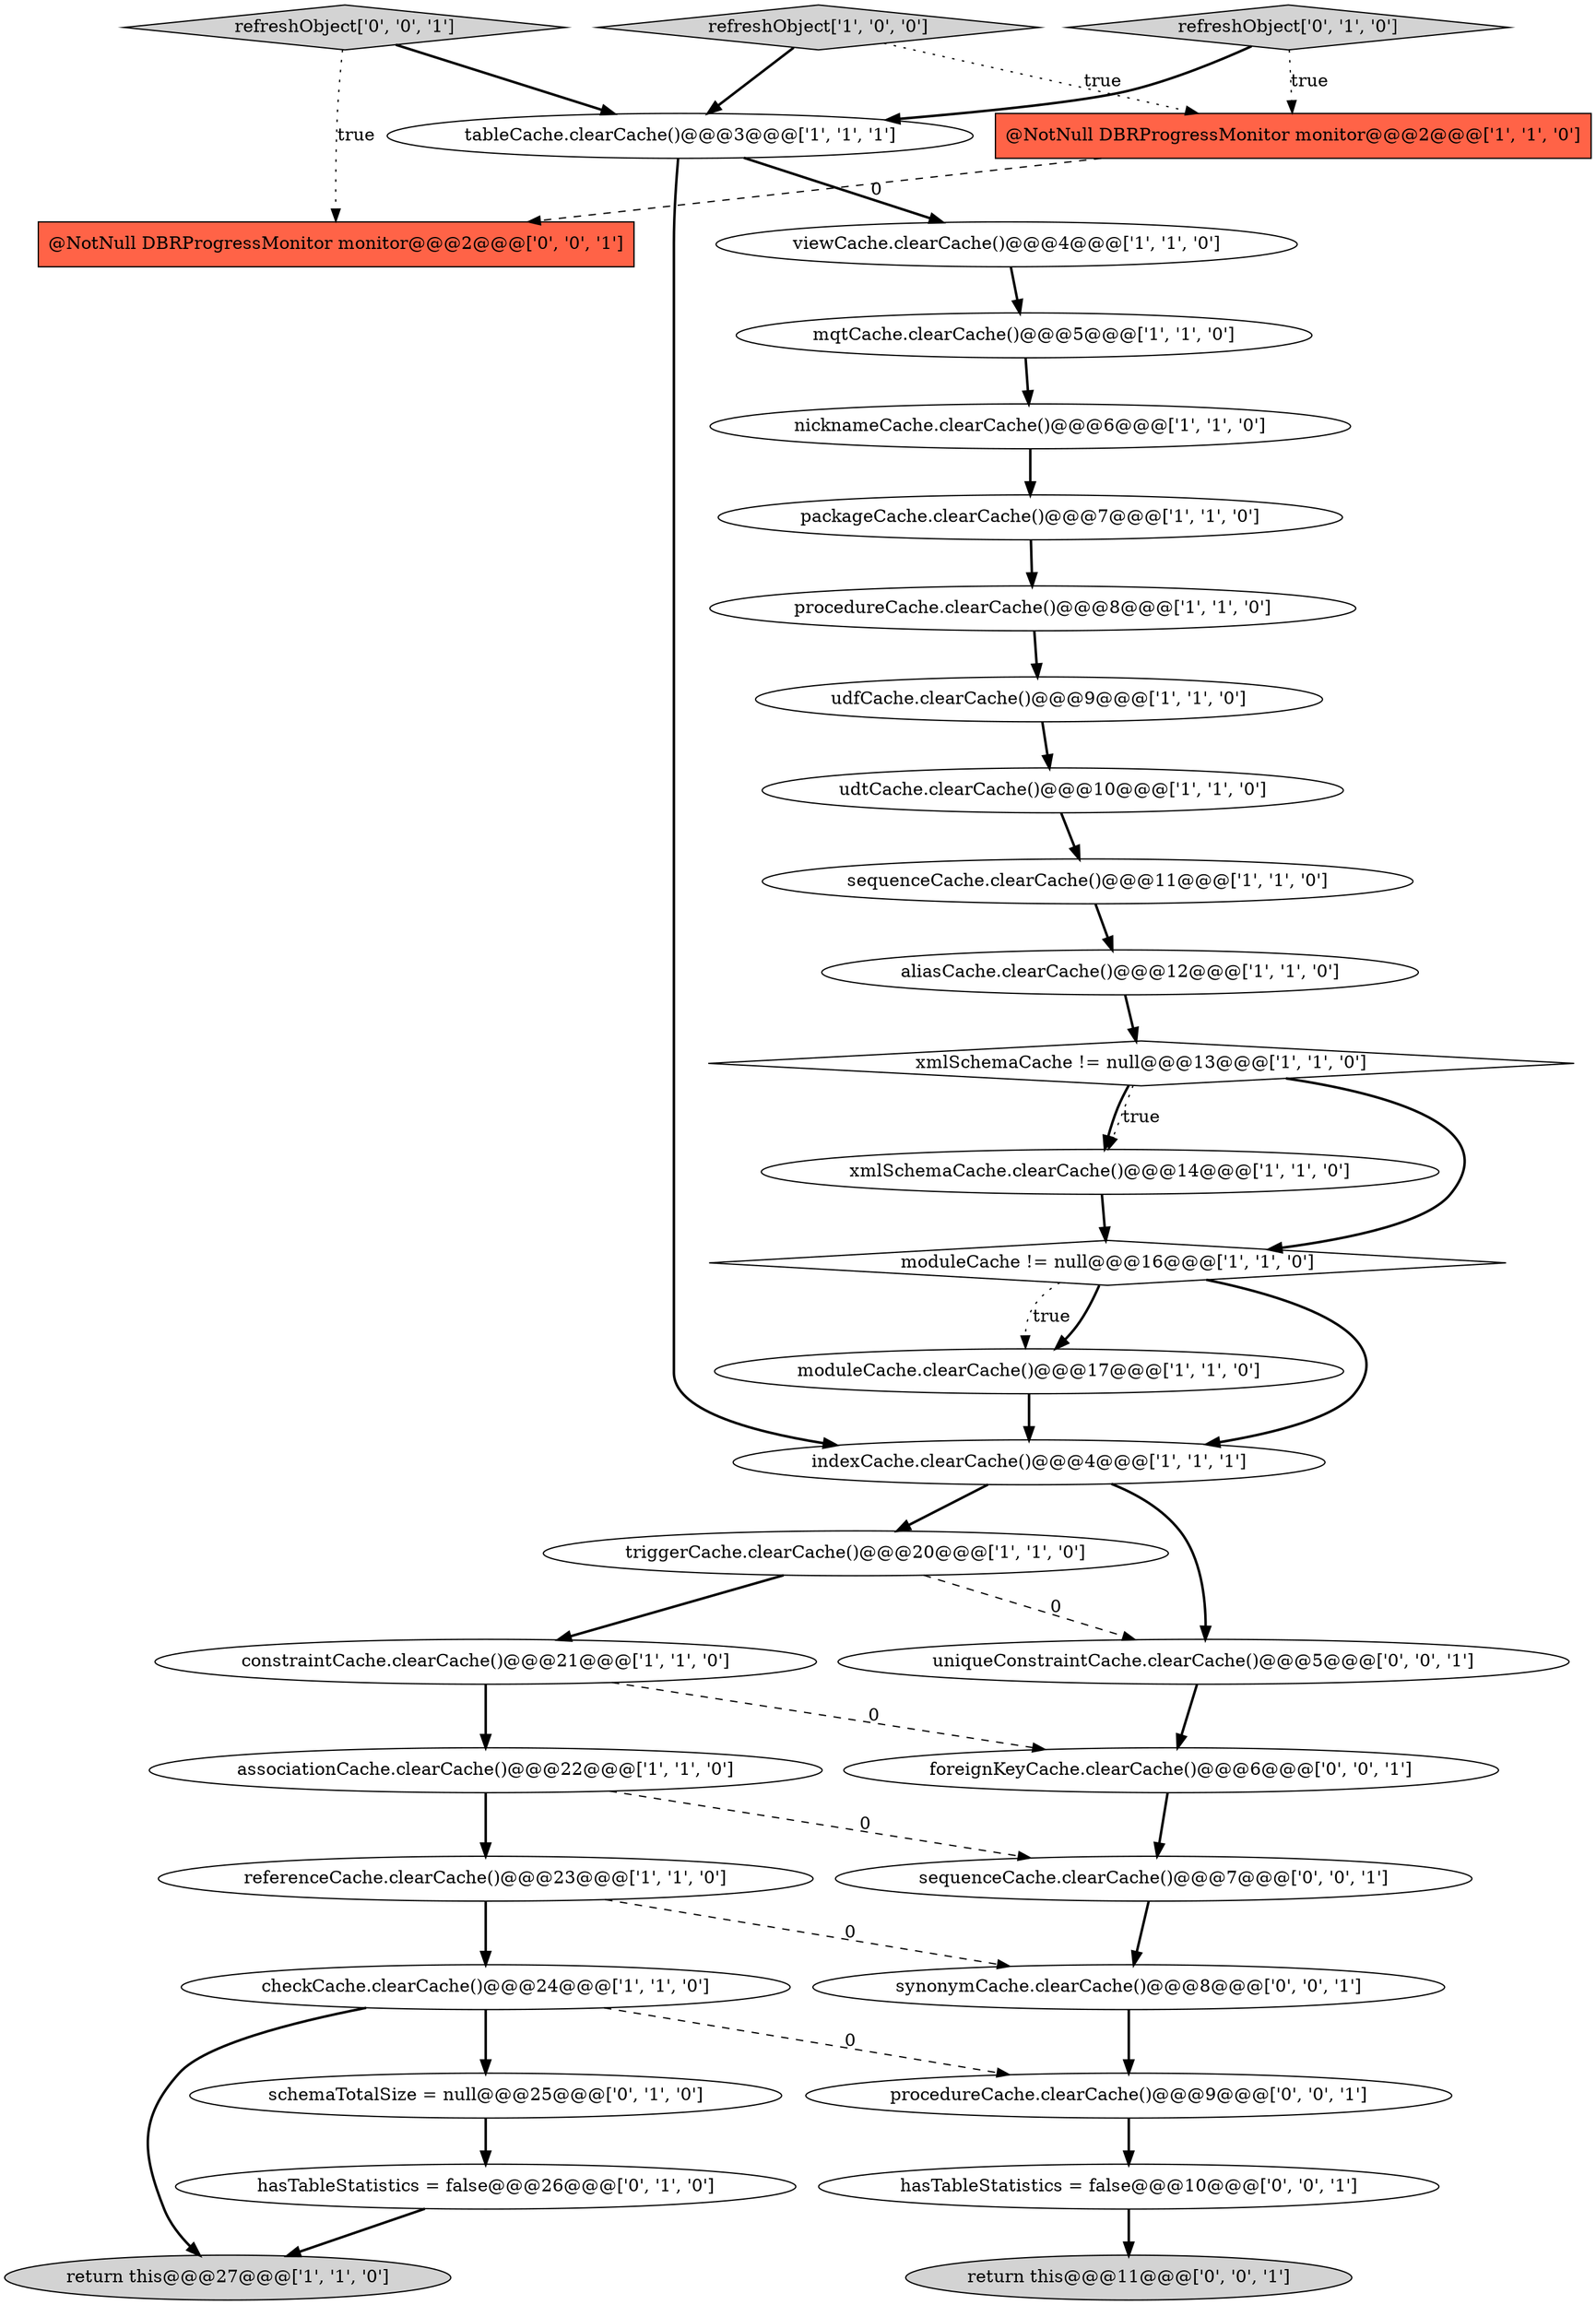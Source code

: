 digraph {
3 [style = filled, label = "checkCache.clearCache()@@@24@@@['1', '1', '0']", fillcolor = white, shape = ellipse image = "AAA0AAABBB1BBB"];
12 [style = filled, label = "xmlSchemaCache.clearCache()@@@14@@@['1', '1', '0']", fillcolor = white, shape = ellipse image = "AAA0AAABBB1BBB"];
4 [style = filled, label = "referenceCache.clearCache()@@@23@@@['1', '1', '0']", fillcolor = white, shape = ellipse image = "AAA0AAABBB1BBB"];
2 [style = filled, label = "associationCache.clearCache()@@@22@@@['1', '1', '0']", fillcolor = white, shape = ellipse image = "AAA0AAABBB1BBB"];
31 [style = filled, label = "procedureCache.clearCache()@@@9@@@['0', '0', '1']", fillcolor = white, shape = ellipse image = "AAA0AAABBB3BBB"];
24 [style = filled, label = "schemaTotalSize = null@@@25@@@['0', '1', '0']", fillcolor = white, shape = ellipse image = "AAA1AAABBB2BBB"];
14 [style = filled, label = "packageCache.clearCache()@@@7@@@['1', '1', '0']", fillcolor = white, shape = ellipse image = "AAA0AAABBB1BBB"];
5 [style = filled, label = "udtCache.clearCache()@@@10@@@['1', '1', '0']", fillcolor = white, shape = ellipse image = "AAA0AAABBB1BBB"];
6 [style = filled, label = "moduleCache != null@@@16@@@['1', '1', '0']", fillcolor = white, shape = diamond image = "AAA0AAABBB1BBB"];
11 [style = filled, label = "aliasCache.clearCache()@@@12@@@['1', '1', '0']", fillcolor = white, shape = ellipse image = "AAA0AAABBB1BBB"];
25 [style = filled, label = "hasTableStatistics = false@@@26@@@['0', '1', '0']", fillcolor = white, shape = ellipse image = "AAA1AAABBB2BBB"];
1 [style = filled, label = "constraintCache.clearCache()@@@21@@@['1', '1', '0']", fillcolor = white, shape = ellipse image = "AAA0AAABBB1BBB"];
33 [style = filled, label = "synonymCache.clearCache()@@@8@@@['0', '0', '1']", fillcolor = white, shape = ellipse image = "AAA0AAABBB3BBB"];
22 [style = filled, label = "tableCache.clearCache()@@@3@@@['1', '1', '1']", fillcolor = white, shape = ellipse image = "AAA0AAABBB1BBB"];
26 [style = filled, label = "hasTableStatistics = false@@@10@@@['0', '0', '1']", fillcolor = white, shape = ellipse image = "AAA0AAABBB3BBB"];
16 [style = filled, label = "refreshObject['1', '0', '0']", fillcolor = lightgray, shape = diamond image = "AAA0AAABBB1BBB"];
30 [style = filled, label = "return this@@@11@@@['0', '0', '1']", fillcolor = lightgray, shape = ellipse image = "AAA0AAABBB3BBB"];
23 [style = filled, label = "refreshObject['0', '1', '0']", fillcolor = lightgray, shape = diamond image = "AAA0AAABBB2BBB"];
0 [style = filled, label = "procedureCache.clearCache()@@@8@@@['1', '1', '0']", fillcolor = white, shape = ellipse image = "AAA0AAABBB1BBB"];
21 [style = filled, label = "@NotNull DBRProgressMonitor monitor@@@2@@@['1', '1', '0']", fillcolor = tomato, shape = box image = "AAA0AAABBB1BBB"];
7 [style = filled, label = "indexCache.clearCache()@@@4@@@['1', '1', '1']", fillcolor = white, shape = ellipse image = "AAA0AAABBB1BBB"];
34 [style = filled, label = "foreignKeyCache.clearCache()@@@6@@@['0', '0', '1']", fillcolor = white, shape = ellipse image = "AAA0AAABBB3BBB"];
17 [style = filled, label = "return this@@@27@@@['1', '1', '0']", fillcolor = lightgray, shape = ellipse image = "AAA0AAABBB1BBB"];
29 [style = filled, label = "sequenceCache.clearCache()@@@7@@@['0', '0', '1']", fillcolor = white, shape = ellipse image = "AAA0AAABBB3BBB"];
10 [style = filled, label = "mqtCache.clearCache()@@@5@@@['1', '1', '0']", fillcolor = white, shape = ellipse image = "AAA0AAABBB1BBB"];
19 [style = filled, label = "sequenceCache.clearCache()@@@11@@@['1', '1', '0']", fillcolor = white, shape = ellipse image = "AAA0AAABBB1BBB"];
20 [style = filled, label = "triggerCache.clearCache()@@@20@@@['1', '1', '0']", fillcolor = white, shape = ellipse image = "AAA0AAABBB1BBB"];
27 [style = filled, label = "@NotNull DBRProgressMonitor monitor@@@2@@@['0', '0', '1']", fillcolor = tomato, shape = box image = "AAA0AAABBB3BBB"];
28 [style = filled, label = "refreshObject['0', '0', '1']", fillcolor = lightgray, shape = diamond image = "AAA0AAABBB3BBB"];
13 [style = filled, label = "moduleCache.clearCache()@@@17@@@['1', '1', '0']", fillcolor = white, shape = ellipse image = "AAA0AAABBB1BBB"];
8 [style = filled, label = "nicknameCache.clearCache()@@@6@@@['1', '1', '0']", fillcolor = white, shape = ellipse image = "AAA0AAABBB1BBB"];
9 [style = filled, label = "udfCache.clearCache()@@@9@@@['1', '1', '0']", fillcolor = white, shape = ellipse image = "AAA0AAABBB1BBB"];
15 [style = filled, label = "xmlSchemaCache != null@@@13@@@['1', '1', '0']", fillcolor = white, shape = diamond image = "AAA0AAABBB1BBB"];
18 [style = filled, label = "viewCache.clearCache()@@@4@@@['1', '1', '0']", fillcolor = white, shape = ellipse image = "AAA0AAABBB1BBB"];
32 [style = filled, label = "uniqueConstraintCache.clearCache()@@@5@@@['0', '0', '1']", fillcolor = white, shape = ellipse image = "AAA0AAABBB3BBB"];
23->22 [style = bold, label=""];
5->19 [style = bold, label=""];
3->24 [style = bold, label=""];
8->14 [style = bold, label=""];
13->7 [style = bold, label=""];
2->4 [style = bold, label=""];
33->31 [style = bold, label=""];
21->27 [style = dashed, label="0"];
15->12 [style = bold, label=""];
0->9 [style = bold, label=""];
10->8 [style = bold, label=""];
3->31 [style = dashed, label="0"];
6->13 [style = bold, label=""];
14->0 [style = bold, label=""];
11->15 [style = bold, label=""];
16->22 [style = bold, label=""];
28->27 [style = dotted, label="true"];
7->20 [style = bold, label=""];
25->17 [style = bold, label=""];
31->26 [style = bold, label=""];
20->32 [style = dashed, label="0"];
15->6 [style = bold, label=""];
20->1 [style = bold, label=""];
28->22 [style = bold, label=""];
6->13 [style = dotted, label="true"];
3->17 [style = bold, label=""];
7->32 [style = bold, label=""];
19->11 [style = bold, label=""];
23->21 [style = dotted, label="true"];
22->7 [style = bold, label=""];
18->10 [style = bold, label=""];
16->21 [style = dotted, label="true"];
22->18 [style = bold, label=""];
2->29 [style = dashed, label="0"];
4->33 [style = dashed, label="0"];
32->34 [style = bold, label=""];
24->25 [style = bold, label=""];
34->29 [style = bold, label=""];
6->7 [style = bold, label=""];
1->34 [style = dashed, label="0"];
26->30 [style = bold, label=""];
9->5 [style = bold, label=""];
4->3 [style = bold, label=""];
1->2 [style = bold, label=""];
29->33 [style = bold, label=""];
12->6 [style = bold, label=""];
15->12 [style = dotted, label="true"];
}
